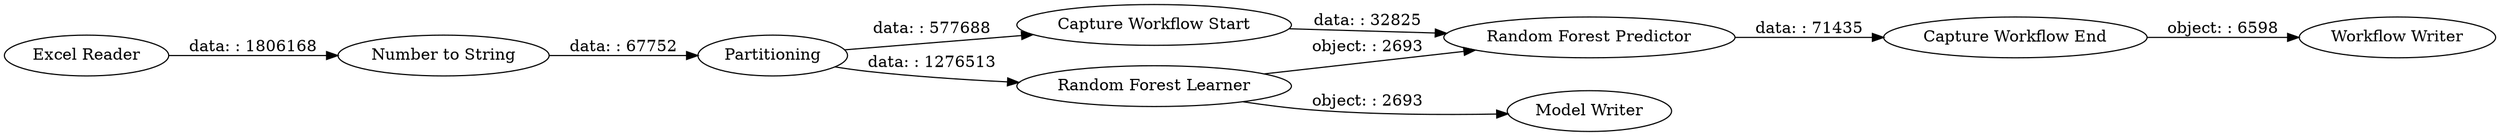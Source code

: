 digraph {
	"-4520370328593381038_2" [label=Partitioning]
	"-4520370328593381038_7" [label="Capture Workflow Start"]
	"-4520370328593381038_6" [label="Model Writer"]
	"-4520370328593381038_1" [label="Excel Reader"]
	"-4520370328593381038_8" [label="Capture Workflow End"]
	"-4520370328593381038_5" [label="Random Forest Predictor"]
	"-4520370328593381038_4" [label="Number to String"]
	"-4520370328593381038_9" [label="Workflow Writer"]
	"-4520370328593381038_3" [label="Random Forest Learner"]
	"-4520370328593381038_3" -> "-4520370328593381038_5" [label="object: : 2693"]
	"-4520370328593381038_4" -> "-4520370328593381038_2" [label="data: : 67752"]
	"-4520370328593381038_2" -> "-4520370328593381038_3" [label="data: : 1276513"]
	"-4520370328593381038_5" -> "-4520370328593381038_8" [label="data: : 71435"]
	"-4520370328593381038_8" -> "-4520370328593381038_9" [label="object: : 6598"]
	"-4520370328593381038_1" -> "-4520370328593381038_4" [label="data: : 1806168"]
	"-4520370328593381038_2" -> "-4520370328593381038_7" [label="data: : 577688"]
	"-4520370328593381038_3" -> "-4520370328593381038_6" [label="object: : 2693"]
	"-4520370328593381038_7" -> "-4520370328593381038_5" [label="data: : 32825"]
	rankdir=LR
}
